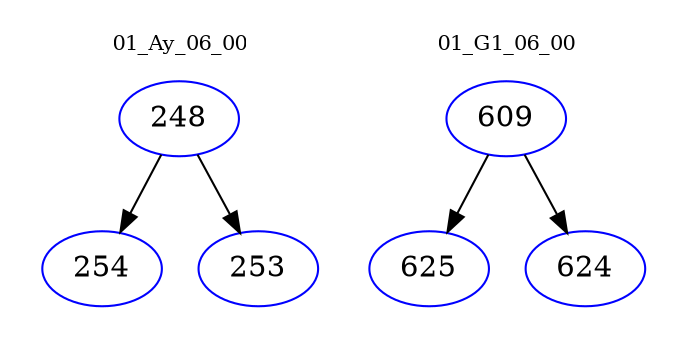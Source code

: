 digraph{
subgraph cluster_0 {
color = white
label = "01_Ay_06_00";
fontsize=10;
T0_248 [label="248", color="blue"]
T0_248 -> T0_254 [color="black"]
T0_254 [label="254", color="blue"]
T0_248 -> T0_253 [color="black"]
T0_253 [label="253", color="blue"]
}
subgraph cluster_1 {
color = white
label = "01_G1_06_00";
fontsize=10;
T1_609 [label="609", color="blue"]
T1_609 -> T1_625 [color="black"]
T1_625 [label="625", color="blue"]
T1_609 -> T1_624 [color="black"]
T1_624 [label="624", color="blue"]
}
}
